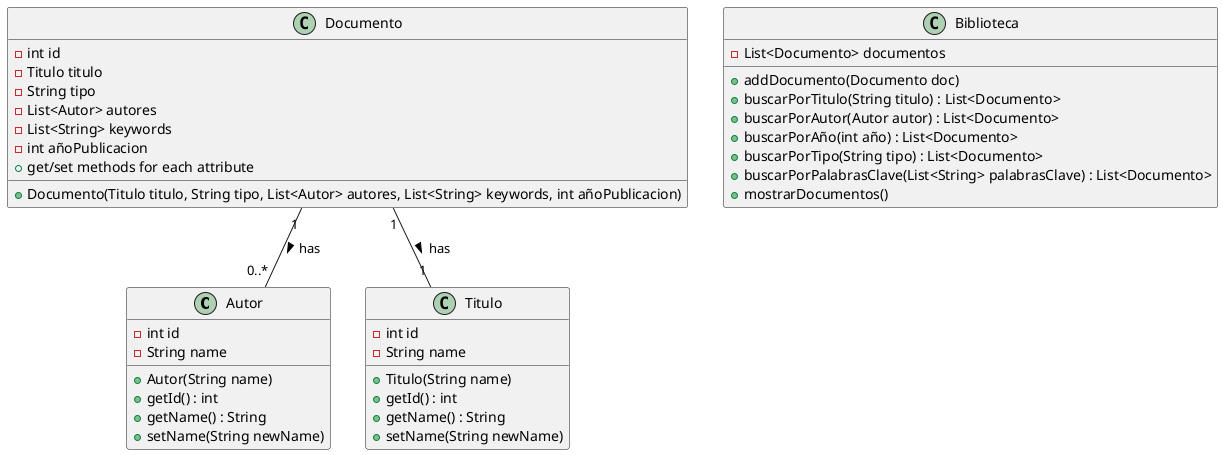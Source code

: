 @startuml
class Autor {
    - int id
    - String name
    + Autor(String name)
    + getId() : int
    + getName() : String
    + setName(String newName)
}

class Biblioteca {
    - List<Documento> documentos
    + addDocumento(Documento doc)
    + buscarPorTitulo(String titulo) : List<Documento>
    + buscarPorAutor(Autor autor) : List<Documento>
    + buscarPorAño(int año) : List<Documento>
    + buscarPorTipo(String tipo) : List<Documento>
    + buscarPorPalabrasClave(List<String> palabrasClave) : List<Documento>
    + mostrarDocumentos()
}

class Documento {
    - int id
    - Titulo titulo
    - String tipo
    - List<Autor> autores
    - List<String> keywords
    - int añoPublicacion
    + Documento(Titulo titulo, String tipo, List<Autor> autores, List<String> keywords, int añoPublicacion)
    + get/set methods for each attribute
}

class Titulo {
    - int id
    - String name
    + Titulo(String name)
    + getId() : int
    + getName() : String
    + setName(String newName)
}

Documento "1" -- "0..*" Autor : has >
Documento "1" -- "1" Titulo : has >
@enduml
